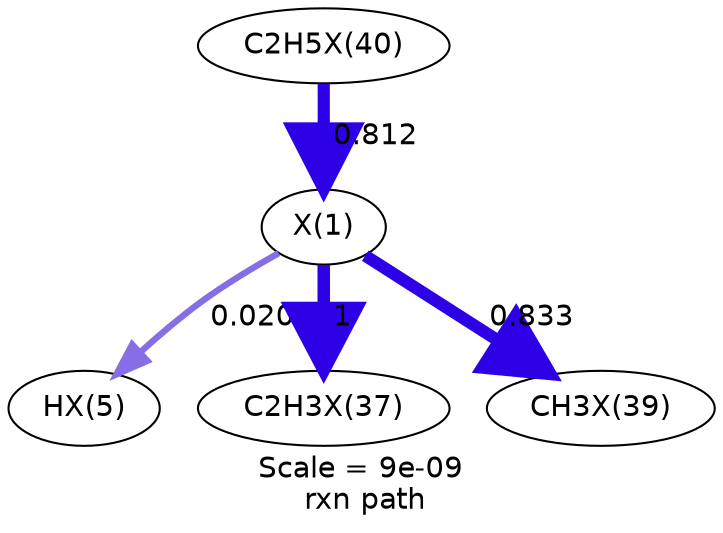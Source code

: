 digraph reaction_paths {
center=1;
s26 -> s27[fontname="Helvetica", style="setlinewidth(3.07)", arrowsize=1.53, color="0.7, 0.521, 0.9"
, label=" 0.0205"];
s26 -> s28[fontname="Helvetica", style="setlinewidth(6)", arrowsize=3, color="0.7, 1.5, 0.9"
, label=" 1"];
s31 -> s26[fontname="Helvetica", style="setlinewidth(5.84)", arrowsize=2.92, color="0.7, 1.31, 0.9"
, label=" 0.812"];
s26 -> s30[fontname="Helvetica", style="setlinewidth(5.86)", arrowsize=2.93, color="0.7, 1.33, 0.9"
, label=" 0.833"];
s26 [ fontname="Helvetica", label="X(1)"];
s27 [ fontname="Helvetica", label="HX(5)"];
s28 [ fontname="Helvetica", label="C2H3X(37)"];
s30 [ fontname="Helvetica", label="CH3X(39)"];
s31 [ fontname="Helvetica", label="C2H5X(40)"];
 label = "Scale = 9e-09\l rxn path";
 fontname = "Helvetica";
}
